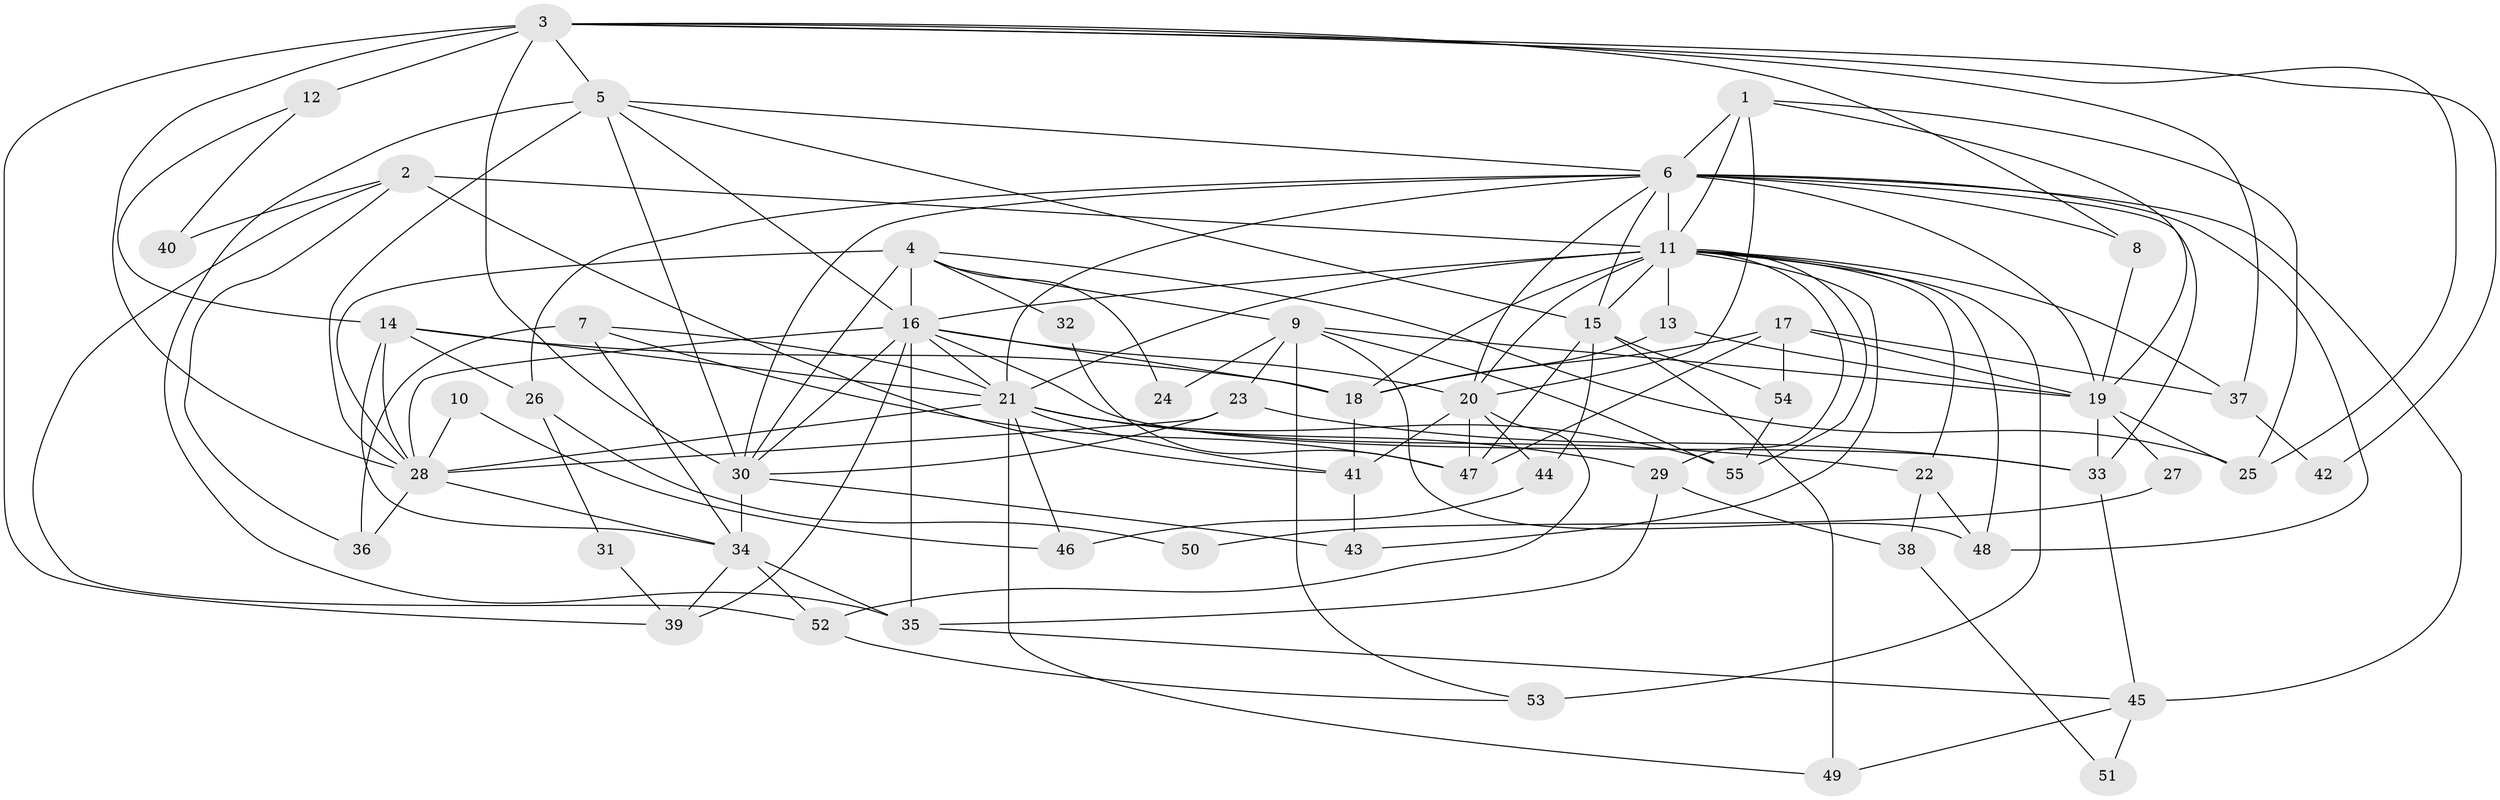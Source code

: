 // original degree distribution, {4: 0.29357798165137616, 5: 0.2018348623853211, 7: 0.03669724770642202, 2: 0.11926605504587157, 6: 0.045871559633027525, 3: 0.27522935779816515, 8: 0.027522935779816515}
// Generated by graph-tools (version 1.1) at 2025/36/03/09/25 02:36:25]
// undirected, 55 vertices, 139 edges
graph export_dot {
graph [start="1"]
  node [color=gray90,style=filled];
  1;
  2;
  3;
  4;
  5;
  6;
  7;
  8;
  9;
  10;
  11;
  12;
  13;
  14;
  15;
  16;
  17;
  18;
  19;
  20;
  21;
  22;
  23;
  24;
  25;
  26;
  27;
  28;
  29;
  30;
  31;
  32;
  33;
  34;
  35;
  36;
  37;
  38;
  39;
  40;
  41;
  42;
  43;
  44;
  45;
  46;
  47;
  48;
  49;
  50;
  51;
  52;
  53;
  54;
  55;
  1 -- 6 [weight=2.0];
  1 -- 11 [weight=1.0];
  1 -- 19 [weight=1.0];
  1 -- 20 [weight=1.0];
  1 -- 25 [weight=1.0];
  2 -- 11 [weight=3.0];
  2 -- 36 [weight=1.0];
  2 -- 40 [weight=1.0];
  2 -- 41 [weight=1.0];
  2 -- 52 [weight=1.0];
  3 -- 5 [weight=1.0];
  3 -- 8 [weight=1.0];
  3 -- 12 [weight=2.0];
  3 -- 25 [weight=1.0];
  3 -- 28 [weight=1.0];
  3 -- 30 [weight=1.0];
  3 -- 37 [weight=1.0];
  3 -- 39 [weight=1.0];
  3 -- 42 [weight=1.0];
  4 -- 9 [weight=1.0];
  4 -- 16 [weight=1.0];
  4 -- 24 [weight=1.0];
  4 -- 25 [weight=1.0];
  4 -- 28 [weight=1.0];
  4 -- 30 [weight=1.0];
  4 -- 32 [weight=1.0];
  5 -- 6 [weight=1.0];
  5 -- 15 [weight=1.0];
  5 -- 16 [weight=1.0];
  5 -- 28 [weight=1.0];
  5 -- 30 [weight=1.0];
  5 -- 35 [weight=1.0];
  6 -- 8 [weight=2.0];
  6 -- 11 [weight=2.0];
  6 -- 15 [weight=1.0];
  6 -- 19 [weight=3.0];
  6 -- 20 [weight=1.0];
  6 -- 21 [weight=1.0];
  6 -- 26 [weight=1.0];
  6 -- 30 [weight=2.0];
  6 -- 33 [weight=1.0];
  6 -- 45 [weight=1.0];
  6 -- 48 [weight=2.0];
  7 -- 21 [weight=1.0];
  7 -- 34 [weight=1.0];
  7 -- 36 [weight=1.0];
  7 -- 47 [weight=1.0];
  8 -- 19 [weight=1.0];
  9 -- 19 [weight=1.0];
  9 -- 23 [weight=1.0];
  9 -- 24 [weight=1.0];
  9 -- 48 [weight=1.0];
  9 -- 53 [weight=2.0];
  9 -- 55 [weight=1.0];
  10 -- 28 [weight=1.0];
  10 -- 46 [weight=1.0];
  11 -- 13 [weight=2.0];
  11 -- 15 [weight=1.0];
  11 -- 16 [weight=1.0];
  11 -- 18 [weight=1.0];
  11 -- 20 [weight=1.0];
  11 -- 21 [weight=1.0];
  11 -- 22 [weight=1.0];
  11 -- 29 [weight=1.0];
  11 -- 37 [weight=1.0];
  11 -- 43 [weight=1.0];
  11 -- 48 [weight=1.0];
  11 -- 53 [weight=3.0];
  11 -- 55 [weight=1.0];
  12 -- 14 [weight=1.0];
  12 -- 40 [weight=1.0];
  13 -- 18 [weight=1.0];
  13 -- 19 [weight=1.0];
  14 -- 18 [weight=1.0];
  14 -- 21 [weight=1.0];
  14 -- 26 [weight=1.0];
  14 -- 28 [weight=1.0];
  14 -- 34 [weight=1.0];
  15 -- 44 [weight=1.0];
  15 -- 47 [weight=1.0];
  15 -- 49 [weight=1.0];
  15 -- 54 [weight=1.0];
  16 -- 18 [weight=2.0];
  16 -- 20 [weight=1.0];
  16 -- 21 [weight=1.0];
  16 -- 28 [weight=2.0];
  16 -- 30 [weight=2.0];
  16 -- 33 [weight=1.0];
  16 -- 35 [weight=2.0];
  16 -- 39 [weight=1.0];
  17 -- 18 [weight=1.0];
  17 -- 19 [weight=1.0];
  17 -- 37 [weight=1.0];
  17 -- 47 [weight=1.0];
  17 -- 54 [weight=1.0];
  18 -- 41 [weight=1.0];
  19 -- 25 [weight=1.0];
  19 -- 27 [weight=1.0];
  19 -- 33 [weight=1.0];
  20 -- 41 [weight=1.0];
  20 -- 44 [weight=1.0];
  20 -- 47 [weight=1.0];
  20 -- 52 [weight=1.0];
  21 -- 22 [weight=1.0];
  21 -- 28 [weight=1.0];
  21 -- 29 [weight=1.0];
  21 -- 41 [weight=1.0];
  21 -- 46 [weight=1.0];
  21 -- 49 [weight=1.0];
  21 -- 55 [weight=1.0];
  22 -- 38 [weight=1.0];
  22 -- 48 [weight=1.0];
  23 -- 28 [weight=1.0];
  23 -- 30 [weight=1.0];
  23 -- 33 [weight=1.0];
  26 -- 31 [weight=1.0];
  26 -- 50 [weight=1.0];
  27 -- 50 [weight=1.0];
  28 -- 34 [weight=1.0];
  28 -- 36 [weight=1.0];
  29 -- 35 [weight=1.0];
  29 -- 38 [weight=1.0];
  30 -- 34 [weight=2.0];
  30 -- 43 [weight=1.0];
  31 -- 39 [weight=1.0];
  32 -- 47 [weight=1.0];
  33 -- 45 [weight=1.0];
  34 -- 35 [weight=2.0];
  34 -- 39 [weight=1.0];
  34 -- 52 [weight=1.0];
  35 -- 45 [weight=1.0];
  37 -- 42 [weight=1.0];
  38 -- 51 [weight=1.0];
  41 -- 43 [weight=1.0];
  44 -- 46 [weight=1.0];
  45 -- 49 [weight=1.0];
  45 -- 51 [weight=1.0];
  52 -- 53 [weight=1.0];
  54 -- 55 [weight=1.0];
}
